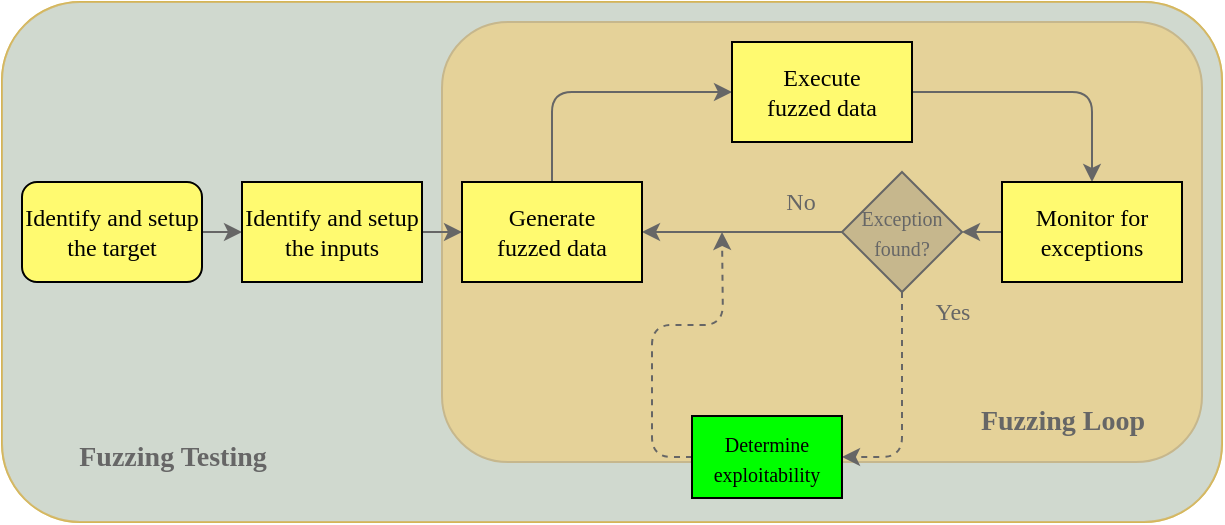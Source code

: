 <mxfile version="14.1.8" type="device"><diagram id="qxMCXTOXAXrwimG7n5Dn" name="Page-1"><mxGraphModel dx="549" dy="348" grid="1" gridSize="10" guides="1" tooltips="1" connect="1" arrows="1" fold="1" page="1" pageScale="1" pageWidth="827" pageHeight="1169" math="0" shadow="0"><root><mxCell id="0"/><mxCell id="1" parent="0"/><mxCell id="n07G5igNAWqy9VKFcbSD-1" value="" style="rounded=1;whiteSpace=wrap;html=1;fillColor=#D5E8D4;strokeColor=#d6b656;gradientColor=none;" parent="1" vertex="1"><mxGeometry x="10" y="230" width="610" height="260" as="geometry"/></mxCell><mxCell id="pcv6e69SGLZQugEm7pIx-1" value="" style="rounded=1;whiteSpace=wrap;html=1;fillColor=#FFD966;strokeColor=#C2A44E;labelBorderColor=none;" parent="1" vertex="1"><mxGeometry x="230" y="240" width="380" height="220" as="geometry"/></mxCell><mxCell id="pcv6e69SGLZQugEm7pIx-2" style="edgeStyle=orthogonalEdgeStyle;rounded=0;orthogonalLoop=1;jettySize=auto;html=1;exitX=1;exitY=0.5;exitDx=0;exitDy=0;entryX=0;entryY=0.5;entryDx=0;entryDy=0;" parent="1" source="pcv6e69SGLZQugEm7pIx-3" target="pcv6e69SGLZQugEm7pIx-5" edge="1"><mxGeometry relative="1" as="geometry"/></mxCell><mxCell id="pcv6e69SGLZQugEm7pIx-4" style="edgeStyle=orthogonalEdgeStyle;rounded=0;orthogonalLoop=1;jettySize=auto;html=1;exitX=1;exitY=0.5;exitDx=0;exitDy=0;entryX=0;entryY=0.5;entryDx=0;entryDy=0;" parent="1" source="pcv6e69SGLZQugEm7pIx-5" target="pcv6e69SGLZQugEm7pIx-7" edge="1"><mxGeometry relative="1" as="geometry"/></mxCell><mxCell id="njXEWnHKlRGendsUYd-M-7" style="edgeStyle=orthogonalEdgeStyle;rounded=1;jumpStyle=gap;orthogonalLoop=1;jettySize=auto;html=1;exitX=0.5;exitY=0;exitDx=0;exitDy=0;entryX=0;entryY=0.5;entryDx=0;entryDy=0;shadow=0;startArrow=none;startFill=0;targetPerimeterSpacing=0;strokeColor=#000000;" parent="1" source="pcv6e69SGLZQugEm7pIx-7" target="pcv6e69SGLZQugEm7pIx-9" edge="1"><mxGeometry relative="1" as="geometry"/></mxCell><mxCell id="pcv6e69SGLZQugEm7pIx-8" style="edgeStyle=orthogonalEdgeStyle;rounded=1;orthogonalLoop=1;jettySize=auto;html=1;exitX=1;exitY=0.5;exitDx=0;exitDy=0;entryX=0.5;entryY=0;entryDx=0;entryDy=0;" parent="1" source="pcv6e69SGLZQugEm7pIx-9" target="pcv6e69SGLZQugEm7pIx-11" edge="1"><mxGeometry relative="1" as="geometry"/></mxCell><mxCell id="pcv6e69SGLZQugEm7pIx-10" style="edgeStyle=orthogonalEdgeStyle;rounded=0;orthogonalLoop=1;jettySize=auto;html=1;exitX=0;exitY=0.5;exitDx=0;exitDy=0;entryX=1;entryY=0.5;entryDx=0;entryDy=0;" parent="1" source="pcv6e69SGLZQugEm7pIx-11" target="pcv6e69SGLZQugEm7pIx-15" edge="1"><mxGeometry relative="1" as="geometry"/></mxCell><mxCell id="pcv6e69SGLZQugEm7pIx-14" style="edgeStyle=orthogonalEdgeStyle;rounded=0;orthogonalLoop=1;jettySize=auto;html=1;exitX=0;exitY=0.5;exitDx=0;exitDy=0;entryX=1;entryY=0.5;entryDx=0;entryDy=0;" parent="1" source="pcv6e69SGLZQugEm7pIx-15" target="pcv6e69SGLZQugEm7pIx-7" edge="1"><mxGeometry relative="1" as="geometry"/></mxCell><mxCell id="njXEWnHKlRGendsUYd-M-2" style="edgeStyle=orthogonalEdgeStyle;rounded=1;orthogonalLoop=1;jettySize=auto;html=1;exitX=0.5;exitY=1;exitDx=0;exitDy=0;entryX=1;entryY=0.5;entryDx=0;entryDy=0;dashed=1;" parent="1" source="pcv6e69SGLZQugEm7pIx-15" target="pcv6e69SGLZQugEm7pIx-18" edge="1"><mxGeometry relative="1" as="geometry"/></mxCell><mxCell id="pcv6e69SGLZQugEm7pIx-15" value="&lt;font face=&quot;Georgia&quot; style=&quot;font-size: 10px&quot;&gt;Exception found&lt;/font&gt;&lt;font style=&quot;font-size: 10px&quot; face=&quot;Georgia&quot;&gt;?&lt;/font&gt;" style="rhombus;whiteSpace=wrap;html=1;fillColor=#C2A44E;" parent="1" vertex="1"><mxGeometry x="430" y="315" width="60" height="60" as="geometry"/></mxCell><mxCell id="pcv6e69SGLZQugEm7pIx-16" value="&lt;font face=&quot;Georgia&quot;&gt;No&lt;/font&gt;" style="text;html=1;align=center;verticalAlign=middle;resizable=0;points=[];autosize=1;" parent="1" vertex="1"><mxGeometry x="394" y="320" width="30" height="20" as="geometry"/></mxCell><mxCell id="pcv6e69SGLZQugEm7pIx-17" value="&lt;font face=&quot;Georgia&quot;&gt;Yes&lt;/font&gt;" style="text;html=1;align=center;verticalAlign=middle;resizable=0;points=[];autosize=1;" parent="1" vertex="1"><mxGeometry x="470" y="375" width="30" height="20" as="geometry"/></mxCell><mxCell id="njXEWnHKlRGendsUYd-M-6" style="edgeStyle=orthogonalEdgeStyle;rounded=1;jumpStyle=gap;orthogonalLoop=1;jettySize=auto;html=1;exitX=0;exitY=0.5;exitDx=0;exitDy=0;shadow=0;dashed=1;startArrow=none;startFill=0;targetPerimeterSpacing=0;strokeColor=#000000;" parent="1" source="pcv6e69SGLZQugEm7pIx-18" edge="1"><mxGeometry relative="1" as="geometry"><mxPoint x="370" y="345" as="targetPoint"/></mxGeometry></mxCell><mxCell id="njXEWnHKlRGendsUYd-M-8" value="&lt;b&gt;&lt;font face=&quot;Georgia&quot; style=&quot;font-size: 14px&quot;&gt;Fuzzing Loop&lt;/font&gt;&lt;/b&gt;" style="text;html=1;align=center;verticalAlign=middle;resizable=0;points=[];autosize=1;" parent="1" vertex="1"><mxGeometry x="490" y="430" width="100" height="20" as="geometry"/></mxCell><mxCell id="n07G5igNAWqy9VKFcbSD-2" value="&lt;b&gt;&lt;font face=&quot;Georgia&quot; style=&quot;font-size: 14px&quot;&gt;Fuzzing Testing&lt;/font&gt;&lt;/b&gt;" style="text;html=1;align=center;verticalAlign=middle;resizable=0;points=[];autosize=1;" parent="1" vertex="1"><mxGeometry x="40" y="447.5" width="110" height="20" as="geometry"/></mxCell><mxCell id="in7oN3JozVTYW5pM9yNo-1" value="" style="rounded=1;whiteSpace=wrap;html=1;strokeColor=#d6b656;gradientColor=none;opacity=50;fillColor=#CCCCCC;" vertex="1" parent="1"><mxGeometry x="10" y="230" width="610" height="260" as="geometry"/></mxCell><mxCell id="pcv6e69SGLZQugEm7pIx-5" value="&lt;font face=&quot;Georgia&quot;&gt;Identify and setup&lt;br&gt;the inputs&lt;/font&gt;" style="rounded=0;whiteSpace=wrap;html=1;fillColor=#FFFA70;" parent="1" vertex="1"><mxGeometry x="130" y="320" width="90" height="50" as="geometry"/></mxCell><mxCell id="pcv6e69SGLZQugEm7pIx-3" value="&lt;font face=&quot;Georgia&quot;&gt;Identify and setup&lt;br&gt;the target&lt;/font&gt;" style="rounded=1;whiteSpace=wrap;html=1;fillColor=#FFFA70;" parent="1" vertex="1"><mxGeometry x="20" y="320" width="90" height="50" as="geometry"/></mxCell><mxCell id="pcv6e69SGLZQugEm7pIx-7" value="&lt;font face=&quot;Georgia&quot;&gt;Generate&lt;/font&gt;&lt;br&gt;&lt;font face=&quot;Georgia&quot;&gt;fuzzed data&lt;/font&gt;" style="rounded=0;whiteSpace=wrap;html=1;fillColor=#FFFA70;" parent="1" vertex="1"><mxGeometry x="240" y="320" width="90" height="50" as="geometry"/></mxCell><mxCell id="pcv6e69SGLZQugEm7pIx-9" value="&lt;font face=&quot;Georgia&quot;&gt;Execute&lt;br&gt;fuzzed data&lt;/font&gt;" style="rounded=0;whiteSpace=wrap;html=1;fillColor=#FFFA70;" parent="1" vertex="1"><mxGeometry x="375" y="250" width="90" height="50" as="geometry"/></mxCell><mxCell id="pcv6e69SGLZQugEm7pIx-11" value="&lt;font face=&quot;Georgia&quot;&gt;Monitor for&lt;br&gt;exceptions&lt;/font&gt;" style="rounded=0;whiteSpace=wrap;html=1;fillColor=#FFFA70;" parent="1" vertex="1"><mxGeometry x="510" y="320" width="90" height="50" as="geometry"/></mxCell><mxCell id="pcv6e69SGLZQugEm7pIx-18" value="&lt;font style=&quot;font-size: 10px ; line-height: 100%&quot; face=&quot;Georgia&quot;&gt;&lt;font style=&quot;font-size: 10px&quot;&gt;Determine&lt;br&gt;&lt;/font&gt;exploitability&lt;/font&gt;" style="rounded=0;whiteSpace=wrap;html=1;fillColor=#00FF00;" parent="1" vertex="1"><mxGeometry x="355" y="437" width="75" height="41" as="geometry"/></mxCell></root></mxGraphModel></diagram></mxfile>